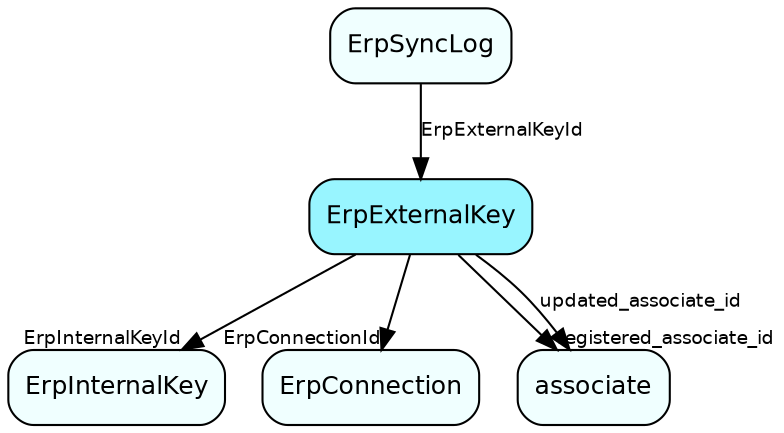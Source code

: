 digraph ErpExternalKey  {
node [shape = box style="rounded, filled" fontname = "Helvetica" fontsize = "12" ]
edge [fontname = "Helvetica" fontsize = "9"]

ErpExternalKey[fillcolor = "cadetblue1"]
ErpInternalKey[fillcolor = "azure1"]
ErpConnection[fillcolor = "azure1"]
associate[fillcolor = "azure1"]
ErpSyncLog[fillcolor = "azure1"]
ErpExternalKey -> ErpInternalKey [headlabel = "ErpInternalKeyId"]
ErpExternalKey -> ErpConnection [headlabel = "ErpConnectionId"]
ErpExternalKey -> associate [headlabel = "registered_associate_id"]
ErpExternalKey -> associate [label = "updated_associate_id"]
ErpSyncLog -> ErpExternalKey [label = "ErpExternalKeyId"]
}
